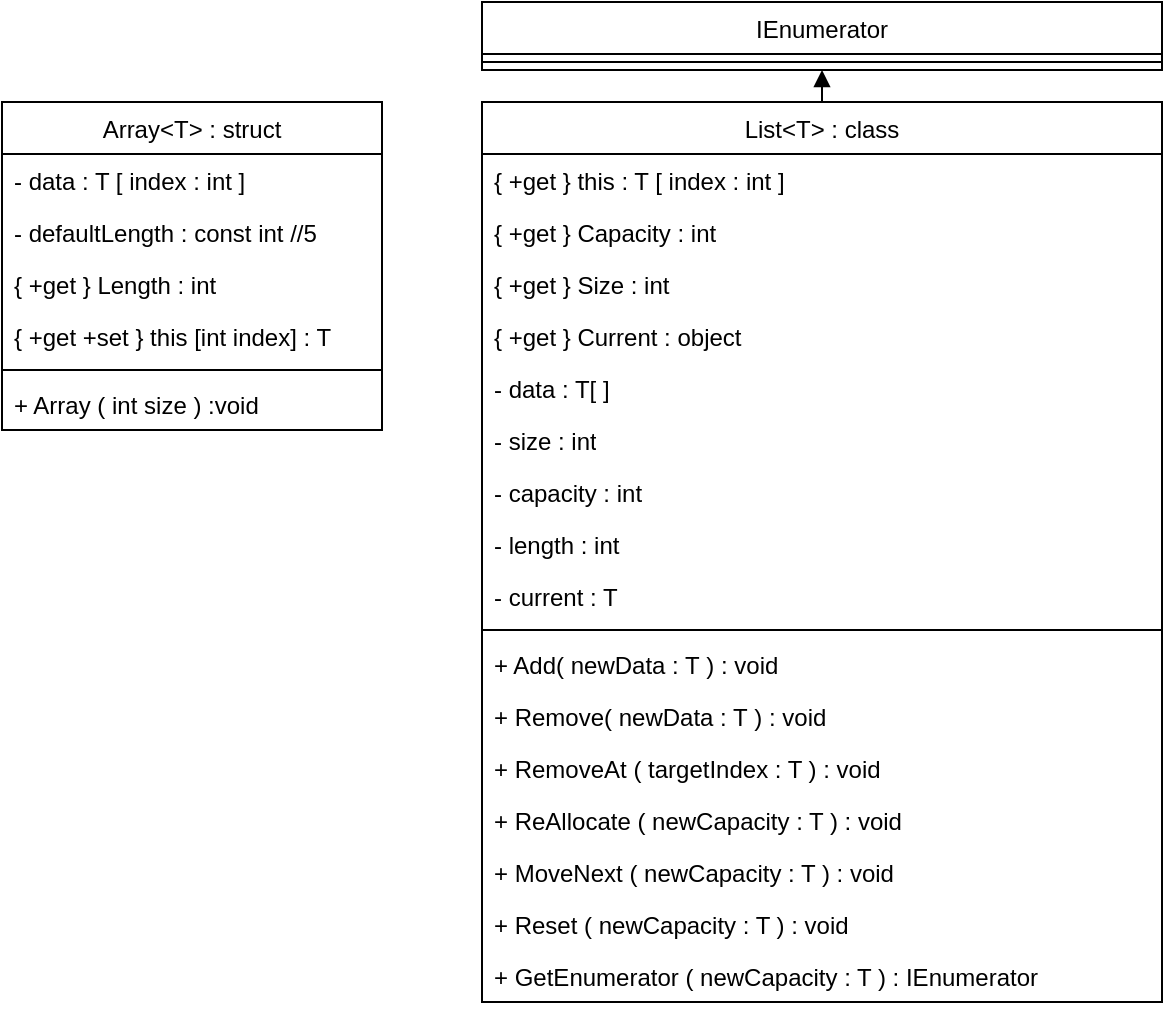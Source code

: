 <mxfile version="24.0.7" type="device">
  <diagram name="페이지-1" id="X96m5ziH12l5pkKOlbgQ">
    <mxGraphModel dx="1195" dy="650" grid="1" gridSize="10" guides="1" tooltips="1" connect="1" arrows="1" fold="1" page="1" pageScale="1" pageWidth="827" pageHeight="1169" math="0" shadow="0">
      <root>
        <mxCell id="0" />
        <mxCell id="1" parent="0" />
        <mxCell id="AAxUMHMmhzq_lNDKQpNI-2" value="&lt;span style=&quot;font-weight: 400;&quot;&gt;Array&amp;lt;T&amp;gt; : struct&lt;/span&gt;" style="swimlane;fontStyle=1;align=center;verticalAlign=top;childLayout=stackLayout;horizontal=1;startSize=26;horizontalStack=0;resizeParent=1;resizeParentMax=0;resizeLast=0;collapsible=1;marginBottom=0;whiteSpace=wrap;html=1;" vertex="1" parent="1">
          <mxGeometry x="10" y="90" width="190" height="164" as="geometry" />
        </mxCell>
        <mxCell id="AAxUMHMmhzq_lNDKQpNI-3" value="- data : T [ index : int ]" style="text;strokeColor=none;fillColor=none;align=left;verticalAlign=top;spacingLeft=4;spacingRight=4;overflow=hidden;rotatable=0;points=[[0,0.5],[1,0.5]];portConstraint=eastwest;whiteSpace=wrap;html=1;" vertex="1" parent="AAxUMHMmhzq_lNDKQpNI-2">
          <mxGeometry y="26" width="190" height="26" as="geometry" />
        </mxCell>
        <mxCell id="AAxUMHMmhzq_lNDKQpNI-6" value="- defaultLength : const int //5" style="text;strokeColor=none;fillColor=none;align=left;verticalAlign=top;spacingLeft=4;spacingRight=4;overflow=hidden;rotatable=0;points=[[0,0.5],[1,0.5]];portConstraint=eastwest;whiteSpace=wrap;html=1;" vertex="1" parent="AAxUMHMmhzq_lNDKQpNI-2">
          <mxGeometry y="52" width="190" height="26" as="geometry" />
        </mxCell>
        <mxCell id="AAxUMHMmhzq_lNDKQpNI-8" value="{ +get } Length : int" style="text;strokeColor=none;fillColor=none;align=left;verticalAlign=top;spacingLeft=4;spacingRight=4;overflow=hidden;rotatable=0;points=[[0,0.5],[1,0.5]];portConstraint=eastwest;whiteSpace=wrap;html=1;" vertex="1" parent="AAxUMHMmhzq_lNDKQpNI-2">
          <mxGeometry y="78" width="190" height="26" as="geometry" />
        </mxCell>
        <mxCell id="AAxUMHMmhzq_lNDKQpNI-7" value="{ +get +set } this [int index] : T" style="text;strokeColor=none;fillColor=none;align=left;verticalAlign=top;spacingLeft=4;spacingRight=4;overflow=hidden;rotatable=0;points=[[0,0.5],[1,0.5]];portConstraint=eastwest;whiteSpace=wrap;html=1;" vertex="1" parent="AAxUMHMmhzq_lNDKQpNI-2">
          <mxGeometry y="104" width="190" height="26" as="geometry" />
        </mxCell>
        <mxCell id="AAxUMHMmhzq_lNDKQpNI-4" value="" style="line;strokeWidth=1;fillColor=none;align=left;verticalAlign=middle;spacingTop=-1;spacingLeft=3;spacingRight=3;rotatable=0;labelPosition=right;points=[];portConstraint=eastwest;strokeColor=inherit;" vertex="1" parent="AAxUMHMmhzq_lNDKQpNI-2">
          <mxGeometry y="130" width="190" height="8" as="geometry" />
        </mxCell>
        <mxCell id="AAxUMHMmhzq_lNDKQpNI-5" value="+ Array ( int size ) :void" style="text;strokeColor=none;fillColor=none;align=left;verticalAlign=top;spacingLeft=4;spacingRight=4;overflow=hidden;rotatable=0;points=[[0,0.5],[1,0.5]];portConstraint=eastwest;whiteSpace=wrap;html=1;" vertex="1" parent="AAxUMHMmhzq_lNDKQpNI-2">
          <mxGeometry y="138" width="190" height="26" as="geometry" />
        </mxCell>
        <mxCell id="AAxUMHMmhzq_lNDKQpNI-9" value="&lt;span style=&quot;font-weight: 400;&quot;&gt;List&amp;lt;T&amp;gt; : class&lt;/span&gt;" style="swimlane;fontStyle=1;align=center;verticalAlign=top;childLayout=stackLayout;horizontal=1;startSize=26;horizontalStack=0;resizeParent=1;resizeParentMax=0;resizeLast=0;collapsible=1;marginBottom=0;whiteSpace=wrap;html=1;" vertex="1" parent="1">
          <mxGeometry x="250" y="90" width="340" height="450" as="geometry" />
        </mxCell>
        <mxCell id="AAxUMHMmhzq_lNDKQpNI-15" value="{ +get } this : T [ index : int ]" style="text;strokeColor=none;fillColor=none;align=left;verticalAlign=top;spacingLeft=4;spacingRight=4;overflow=hidden;rotatable=0;points=[[0,0.5],[1,0.5]];portConstraint=eastwest;whiteSpace=wrap;html=1;" vertex="1" parent="AAxUMHMmhzq_lNDKQpNI-9">
          <mxGeometry y="26" width="340" height="26" as="geometry" />
        </mxCell>
        <mxCell id="AAxUMHMmhzq_lNDKQpNI-24" value="{ +get } Capacity : int" style="text;strokeColor=none;fillColor=none;align=left;verticalAlign=top;spacingLeft=4;spacingRight=4;overflow=hidden;rotatable=0;points=[[0,0.5],[1,0.5]];portConstraint=eastwest;whiteSpace=wrap;html=1;" vertex="1" parent="AAxUMHMmhzq_lNDKQpNI-9">
          <mxGeometry y="52" width="340" height="26" as="geometry" />
        </mxCell>
        <mxCell id="AAxUMHMmhzq_lNDKQpNI-10" value="{ +get } Size : int" style="text;strokeColor=none;fillColor=none;align=left;verticalAlign=top;spacingLeft=4;spacingRight=4;overflow=hidden;rotatable=0;points=[[0,0.5],[1,0.5]];portConstraint=eastwest;whiteSpace=wrap;html=1;" vertex="1" parent="AAxUMHMmhzq_lNDKQpNI-9">
          <mxGeometry y="78" width="340" height="26" as="geometry" />
        </mxCell>
        <mxCell id="AAxUMHMmhzq_lNDKQpNI-25" value="{ +get } Current : object" style="text;strokeColor=none;fillColor=none;align=left;verticalAlign=top;spacingLeft=4;spacingRight=4;overflow=hidden;rotatable=0;points=[[0,0.5],[1,0.5]];portConstraint=eastwest;whiteSpace=wrap;html=1;" vertex="1" parent="AAxUMHMmhzq_lNDKQpNI-9">
          <mxGeometry y="104" width="340" height="26" as="geometry" />
        </mxCell>
        <mxCell id="AAxUMHMmhzq_lNDKQpNI-11" value="- data : T[ ]" style="text;strokeColor=none;fillColor=none;align=left;verticalAlign=top;spacingLeft=4;spacingRight=4;overflow=hidden;rotatable=0;points=[[0,0.5],[1,0.5]];portConstraint=eastwest;whiteSpace=wrap;html=1;" vertex="1" parent="AAxUMHMmhzq_lNDKQpNI-9">
          <mxGeometry y="130" width="340" height="26" as="geometry" />
        </mxCell>
        <mxCell id="AAxUMHMmhzq_lNDKQpNI-12" value="- size : int" style="text;strokeColor=none;fillColor=none;align=left;verticalAlign=top;spacingLeft=4;spacingRight=4;overflow=hidden;rotatable=0;points=[[0,0.5],[1,0.5]];portConstraint=eastwest;whiteSpace=wrap;html=1;" vertex="1" parent="AAxUMHMmhzq_lNDKQpNI-9">
          <mxGeometry y="156" width="340" height="26" as="geometry" />
        </mxCell>
        <mxCell id="AAxUMHMmhzq_lNDKQpNI-13" value="- capacity : int" style="text;strokeColor=none;fillColor=none;align=left;verticalAlign=top;spacingLeft=4;spacingRight=4;overflow=hidden;rotatable=0;points=[[0,0.5],[1,0.5]];portConstraint=eastwest;whiteSpace=wrap;html=1;" vertex="1" parent="AAxUMHMmhzq_lNDKQpNI-9">
          <mxGeometry y="182" width="340" height="26" as="geometry" />
        </mxCell>
        <mxCell id="AAxUMHMmhzq_lNDKQpNI-26" value="- length : int" style="text;strokeColor=none;fillColor=none;align=left;verticalAlign=top;spacingLeft=4;spacingRight=4;overflow=hidden;rotatable=0;points=[[0,0.5],[1,0.5]];portConstraint=eastwest;whiteSpace=wrap;html=1;" vertex="1" parent="AAxUMHMmhzq_lNDKQpNI-9">
          <mxGeometry y="208" width="340" height="26" as="geometry" />
        </mxCell>
        <mxCell id="AAxUMHMmhzq_lNDKQpNI-27" value="- current : T" style="text;strokeColor=none;fillColor=none;align=left;verticalAlign=top;spacingLeft=4;spacingRight=4;overflow=hidden;rotatable=0;points=[[0,0.5],[1,0.5]];portConstraint=eastwest;whiteSpace=wrap;html=1;" vertex="1" parent="AAxUMHMmhzq_lNDKQpNI-9">
          <mxGeometry y="234" width="340" height="26" as="geometry" />
        </mxCell>
        <mxCell id="AAxUMHMmhzq_lNDKQpNI-14" value="" style="line;strokeWidth=1;fillColor=none;align=left;verticalAlign=middle;spacingTop=-1;spacingLeft=3;spacingRight=3;rotatable=0;labelPosition=right;points=[];portConstraint=eastwest;strokeColor=inherit;" vertex="1" parent="AAxUMHMmhzq_lNDKQpNI-9">
          <mxGeometry y="260" width="340" height="8" as="geometry" />
        </mxCell>
        <mxCell id="AAxUMHMmhzq_lNDKQpNI-28" value="+ Add( newData : T&amp;nbsp;) : void" style="text;strokeColor=none;fillColor=none;align=left;verticalAlign=top;spacingLeft=4;spacingRight=4;overflow=hidden;rotatable=0;points=[[0,0.5],[1,0.5]];portConstraint=eastwest;whiteSpace=wrap;html=1;" vertex="1" parent="AAxUMHMmhzq_lNDKQpNI-9">
          <mxGeometry y="268" width="340" height="26" as="geometry" />
        </mxCell>
        <mxCell id="AAxUMHMmhzq_lNDKQpNI-29" value="+ Remove( newData : T&amp;nbsp;) : void" style="text;strokeColor=none;fillColor=none;align=left;verticalAlign=top;spacingLeft=4;spacingRight=4;overflow=hidden;rotatable=0;points=[[0,0.5],[1,0.5]];portConstraint=eastwest;whiteSpace=wrap;html=1;" vertex="1" parent="AAxUMHMmhzq_lNDKQpNI-9">
          <mxGeometry y="294" width="340" height="26" as="geometry" />
        </mxCell>
        <mxCell id="AAxUMHMmhzq_lNDKQpNI-30" value="+ RemoveAt ( targetIndex : T ) : void" style="text;strokeColor=none;fillColor=none;align=left;verticalAlign=top;spacingLeft=4;spacingRight=4;overflow=hidden;rotatable=0;points=[[0,0.5],[1,0.5]];portConstraint=eastwest;whiteSpace=wrap;html=1;" vertex="1" parent="AAxUMHMmhzq_lNDKQpNI-9">
          <mxGeometry y="320" width="340" height="26" as="geometry" />
        </mxCell>
        <mxCell id="AAxUMHMmhzq_lNDKQpNI-31" value="+ ReAllocate ( newCapacity : T ) : void" style="text;strokeColor=none;fillColor=none;align=left;verticalAlign=top;spacingLeft=4;spacingRight=4;overflow=hidden;rotatable=0;points=[[0,0.5],[1,0.5]];portConstraint=eastwest;whiteSpace=wrap;html=1;" vertex="1" parent="AAxUMHMmhzq_lNDKQpNI-9">
          <mxGeometry y="346" width="340" height="26" as="geometry" />
        </mxCell>
        <mxCell id="AAxUMHMmhzq_lNDKQpNI-32" value="+ MoveNext ( newCapacity : T ) : void" style="text;strokeColor=none;fillColor=none;align=left;verticalAlign=top;spacingLeft=4;spacingRight=4;overflow=hidden;rotatable=0;points=[[0,0.5],[1,0.5]];portConstraint=eastwest;whiteSpace=wrap;html=1;" vertex="1" parent="AAxUMHMmhzq_lNDKQpNI-9">
          <mxGeometry y="372" width="340" height="26" as="geometry" />
        </mxCell>
        <mxCell id="AAxUMHMmhzq_lNDKQpNI-33" value="+ Reset ( newCapacity : T ) : void" style="text;strokeColor=none;fillColor=none;align=left;verticalAlign=top;spacingLeft=4;spacingRight=4;overflow=hidden;rotatable=0;points=[[0,0.5],[1,0.5]];portConstraint=eastwest;whiteSpace=wrap;html=1;" vertex="1" parent="AAxUMHMmhzq_lNDKQpNI-9">
          <mxGeometry y="398" width="340" height="26" as="geometry" />
        </mxCell>
        <mxCell id="AAxUMHMmhzq_lNDKQpNI-34" value="+ GetEnumerator ( newCapacity : T ) : IEnumerator" style="text;strokeColor=none;fillColor=none;align=left;verticalAlign=top;spacingLeft=4;spacingRight=4;overflow=hidden;rotatable=0;points=[[0,0.5],[1,0.5]];portConstraint=eastwest;whiteSpace=wrap;html=1;" vertex="1" parent="AAxUMHMmhzq_lNDKQpNI-9">
          <mxGeometry y="424" width="340" height="26" as="geometry" />
        </mxCell>
        <mxCell id="AAxUMHMmhzq_lNDKQpNI-16" value="&lt;span style=&quot;font-weight: 400;&quot;&gt;IEnumerator&lt;/span&gt;" style="swimlane;fontStyle=1;align=center;verticalAlign=top;childLayout=stackLayout;horizontal=1;startSize=26;horizontalStack=0;resizeParent=1;resizeParentMax=0;resizeLast=0;collapsible=1;marginBottom=0;whiteSpace=wrap;html=1;" vertex="1" parent="1">
          <mxGeometry x="250" y="40" width="340" height="34" as="geometry" />
        </mxCell>
        <mxCell id="AAxUMHMmhzq_lNDKQpNI-21" value="" style="line;strokeWidth=1;fillColor=none;align=left;verticalAlign=middle;spacingTop=-1;spacingLeft=3;spacingRight=3;rotatable=0;labelPosition=right;points=[];portConstraint=eastwest;strokeColor=inherit;" vertex="1" parent="AAxUMHMmhzq_lNDKQpNI-16">
          <mxGeometry y="26" width="340" height="8" as="geometry" />
        </mxCell>
        <mxCell id="AAxUMHMmhzq_lNDKQpNI-23" value="" style="html=1;verticalAlign=bottom;endArrow=block;curved=0;rounded=0;entryX=0.5;entryY=1;entryDx=0;entryDy=0;exitX=0.5;exitY=0;exitDx=0;exitDy=0;" edge="1" parent="1" source="AAxUMHMmhzq_lNDKQpNI-9" target="AAxUMHMmhzq_lNDKQpNI-16">
          <mxGeometry width="80" relative="1" as="geometry">
            <mxPoint x="310" y="70" as="sourcePoint" />
            <mxPoint x="390" y="70" as="targetPoint" />
          </mxGeometry>
        </mxCell>
      </root>
    </mxGraphModel>
  </diagram>
</mxfile>
